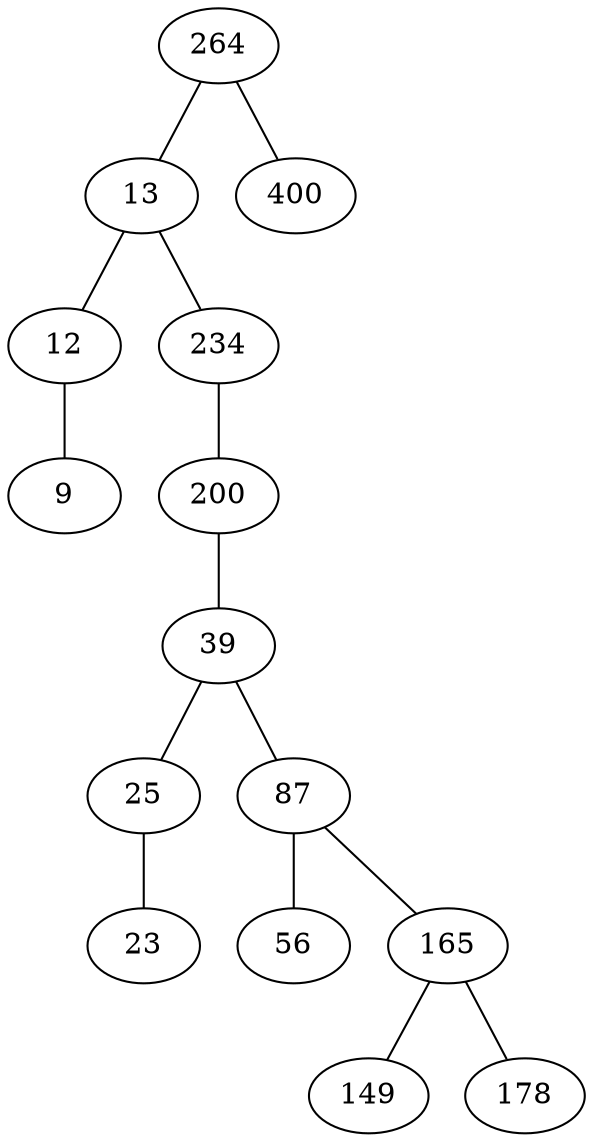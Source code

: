 graph G{
	264 -- 13
	264 -- 400
	13 -- 12
	13 -- 234
	12 -- 9
	234 -- 200
	200 -- 39
	39 -- 25
	39 -- 87
	25 -- 23
	87 -- 56
	87 -- 165
	165 -- 149
	165 -- 178
}